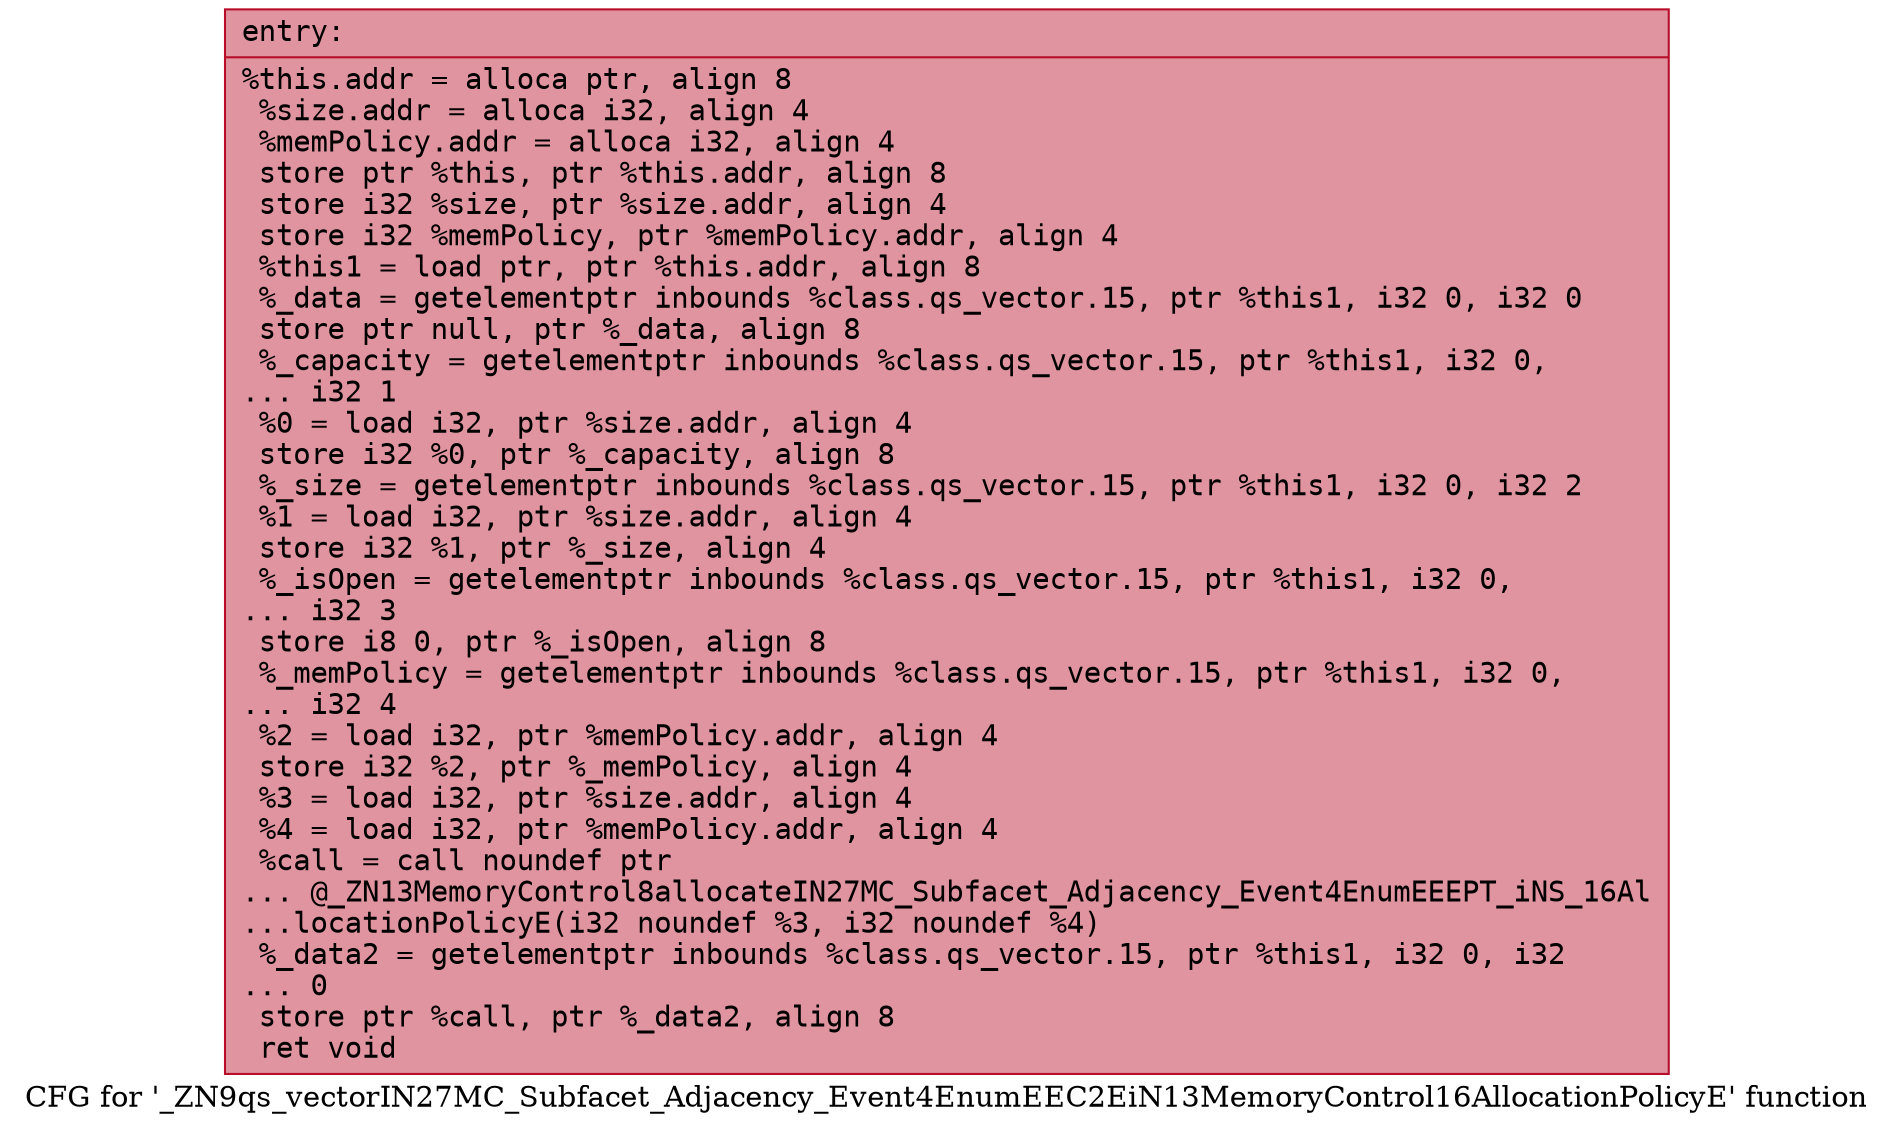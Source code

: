 digraph "CFG for '_ZN9qs_vectorIN27MC_Subfacet_Adjacency_Event4EnumEEC2EiN13MemoryControl16AllocationPolicyE' function" {
	label="CFG for '_ZN9qs_vectorIN27MC_Subfacet_Adjacency_Event4EnumEEC2EiN13MemoryControl16AllocationPolicyE' function";

	Node0x55dfe4c9c9e0 [shape=record,color="#b70d28ff", style=filled, fillcolor="#b70d2870" fontname="Courier",label="{entry:\l|  %this.addr = alloca ptr, align 8\l  %size.addr = alloca i32, align 4\l  %memPolicy.addr = alloca i32, align 4\l  store ptr %this, ptr %this.addr, align 8\l  store i32 %size, ptr %size.addr, align 4\l  store i32 %memPolicy, ptr %memPolicy.addr, align 4\l  %this1 = load ptr, ptr %this.addr, align 8\l  %_data = getelementptr inbounds %class.qs_vector.15, ptr %this1, i32 0, i32 0\l  store ptr null, ptr %_data, align 8\l  %_capacity = getelementptr inbounds %class.qs_vector.15, ptr %this1, i32 0,\l... i32 1\l  %0 = load i32, ptr %size.addr, align 4\l  store i32 %0, ptr %_capacity, align 8\l  %_size = getelementptr inbounds %class.qs_vector.15, ptr %this1, i32 0, i32 2\l  %1 = load i32, ptr %size.addr, align 4\l  store i32 %1, ptr %_size, align 4\l  %_isOpen = getelementptr inbounds %class.qs_vector.15, ptr %this1, i32 0,\l... i32 3\l  store i8 0, ptr %_isOpen, align 8\l  %_memPolicy = getelementptr inbounds %class.qs_vector.15, ptr %this1, i32 0,\l... i32 4\l  %2 = load i32, ptr %memPolicy.addr, align 4\l  store i32 %2, ptr %_memPolicy, align 4\l  %3 = load i32, ptr %size.addr, align 4\l  %4 = load i32, ptr %memPolicy.addr, align 4\l  %call = call noundef ptr\l... @_ZN13MemoryControl8allocateIN27MC_Subfacet_Adjacency_Event4EnumEEEPT_iNS_16Al\l...locationPolicyE(i32 noundef %3, i32 noundef %4)\l  %_data2 = getelementptr inbounds %class.qs_vector.15, ptr %this1, i32 0, i32\l... 0\l  store ptr %call, ptr %_data2, align 8\l  ret void\l}"];
}
